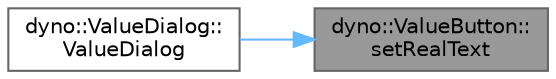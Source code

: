 digraph "dyno::ValueButton::setRealText"
{
 // LATEX_PDF_SIZE
  bgcolor="transparent";
  edge [fontname=Helvetica,fontsize=10,labelfontname=Helvetica,labelfontsize=10];
  node [fontname=Helvetica,fontsize=10,shape=box,height=0.2,width=0.4];
  rankdir="RL";
  Node1 [id="Node000001",label="dyno::ValueButton::\lsetRealText",height=0.2,width=0.4,color="gray40", fillcolor="grey60", style="filled", fontcolor="black",tooltip=" "];
  Node1 -> Node2 [id="edge1_Node000001_Node000002",dir="back",color="steelblue1",style="solid",tooltip=" "];
  Node2 [id="Node000002",label="dyno::ValueDialog::\lValueDialog",height=0.2,width=0.4,color="grey40", fillcolor="white", style="filled",URL="$classdyno_1_1_value_dialog.html#a633b78dcc55867f65ffa8282cdbd905d",tooltip=" "];
}
